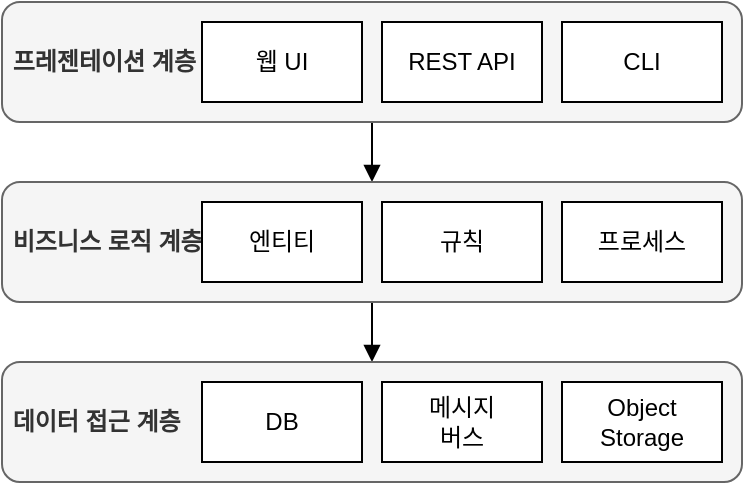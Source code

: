 <mxfile version="26.0.9">
  <diagram name="Page-1" id="zRxGnO1GuRrAObLvpGQ0">
    <mxGraphModel dx="1114" dy="821" grid="1" gridSize="10" guides="1" tooltips="1" connect="1" arrows="1" fold="1" page="1" pageScale="1" pageWidth="827" pageHeight="1169" math="0" shadow="0">
      <root>
        <mxCell id="0" />
        <mxCell id="1" parent="0" />
        <mxCell id="r1aSVYeK4Y2hAtUHVykU-15" style="edgeStyle=orthogonalEdgeStyle;rounded=0;orthogonalLoop=1;jettySize=auto;html=1;entryX=0.5;entryY=0;entryDx=0;entryDy=0;endArrow=block;endFill=1;" edge="1" parent="1" source="r1aSVYeK4Y2hAtUHVykU-5" target="r1aSVYeK4Y2hAtUHVykU-6">
          <mxGeometry relative="1" as="geometry" />
        </mxCell>
        <mxCell id="r1aSVYeK4Y2hAtUHVykU-5" value="&amp;nbsp;&lt;b&gt;프레젠테이션 계층&lt;/b&gt;" style="rounded=1;whiteSpace=wrap;html=1;fillColor=#f5f5f5;strokeColor=#666666;fontColor=#333333;align=left;" vertex="1" parent="1">
          <mxGeometry x="52" y="70" width="370" height="60" as="geometry" />
        </mxCell>
        <mxCell id="r1aSVYeK4Y2hAtUHVykU-1" value="REST API" style="rounded=0;whiteSpace=wrap;html=1;" vertex="1" parent="1">
          <mxGeometry x="242" y="80" width="80" height="40" as="geometry" />
        </mxCell>
        <mxCell id="r1aSVYeK4Y2hAtUHVykU-3" value="웹 UI" style="rounded=0;whiteSpace=wrap;html=1;" vertex="1" parent="1">
          <mxGeometry x="152" y="80" width="80" height="40" as="geometry" />
        </mxCell>
        <mxCell id="r1aSVYeK4Y2hAtUHVykU-4" value="CLI" style="rounded=0;whiteSpace=wrap;html=1;" vertex="1" parent="1">
          <mxGeometry x="332" y="80" width="80" height="40" as="geometry" />
        </mxCell>
        <mxCell id="r1aSVYeK4Y2hAtUHVykU-16" style="edgeStyle=orthogonalEdgeStyle;rounded=0;orthogonalLoop=1;jettySize=auto;html=1;entryX=0.5;entryY=0;entryDx=0;entryDy=0;endArrow=block;endFill=1;" edge="1" parent="1" source="r1aSVYeK4Y2hAtUHVykU-6" target="r1aSVYeK4Y2hAtUHVykU-11">
          <mxGeometry relative="1" as="geometry" />
        </mxCell>
        <mxCell id="r1aSVYeK4Y2hAtUHVykU-6" value="&amp;nbsp;&lt;b&gt;비즈니스 로직 계층&lt;/b&gt;" style="rounded=1;whiteSpace=wrap;html=1;fillColor=#f5f5f5;strokeColor=#666666;fontColor=#333333;align=left;" vertex="1" parent="1">
          <mxGeometry x="52" y="160" width="370" height="60" as="geometry" />
        </mxCell>
        <mxCell id="r1aSVYeK4Y2hAtUHVykU-7" value="규칙" style="rounded=0;whiteSpace=wrap;html=1;" vertex="1" parent="1">
          <mxGeometry x="242" y="170" width="80" height="40" as="geometry" />
        </mxCell>
        <mxCell id="r1aSVYeK4Y2hAtUHVykU-8" value="엔티티" style="rounded=0;whiteSpace=wrap;html=1;" vertex="1" parent="1">
          <mxGeometry x="152" y="170" width="80" height="40" as="geometry" />
        </mxCell>
        <mxCell id="r1aSVYeK4Y2hAtUHVykU-9" value="프로세스" style="rounded=0;whiteSpace=wrap;html=1;" vertex="1" parent="1">
          <mxGeometry x="332" y="170" width="80" height="40" as="geometry" />
        </mxCell>
        <mxCell id="r1aSVYeK4Y2hAtUHVykU-11" value="&amp;nbsp;&lt;b&gt;데이터 접근 계층&lt;/b&gt;" style="rounded=1;whiteSpace=wrap;html=1;fillColor=#f5f5f5;strokeColor=#666666;fontColor=#333333;align=left;" vertex="1" parent="1">
          <mxGeometry x="52" y="250" width="370" height="60" as="geometry" />
        </mxCell>
        <mxCell id="r1aSVYeK4Y2hAtUHVykU-12" value="메시지&lt;div&gt;버스&lt;/div&gt;" style="rounded=0;whiteSpace=wrap;html=1;" vertex="1" parent="1">
          <mxGeometry x="242" y="260" width="80" height="40" as="geometry" />
        </mxCell>
        <mxCell id="r1aSVYeK4Y2hAtUHVykU-13" value="DB" style="rounded=0;whiteSpace=wrap;html=1;" vertex="1" parent="1">
          <mxGeometry x="152" y="260" width="80" height="40" as="geometry" />
        </mxCell>
        <mxCell id="r1aSVYeK4Y2hAtUHVykU-14" value="Object&lt;div&gt;Storage&lt;/div&gt;" style="rounded=0;whiteSpace=wrap;html=1;" vertex="1" parent="1">
          <mxGeometry x="332" y="260" width="80" height="40" as="geometry" />
        </mxCell>
      </root>
    </mxGraphModel>
  </diagram>
</mxfile>
